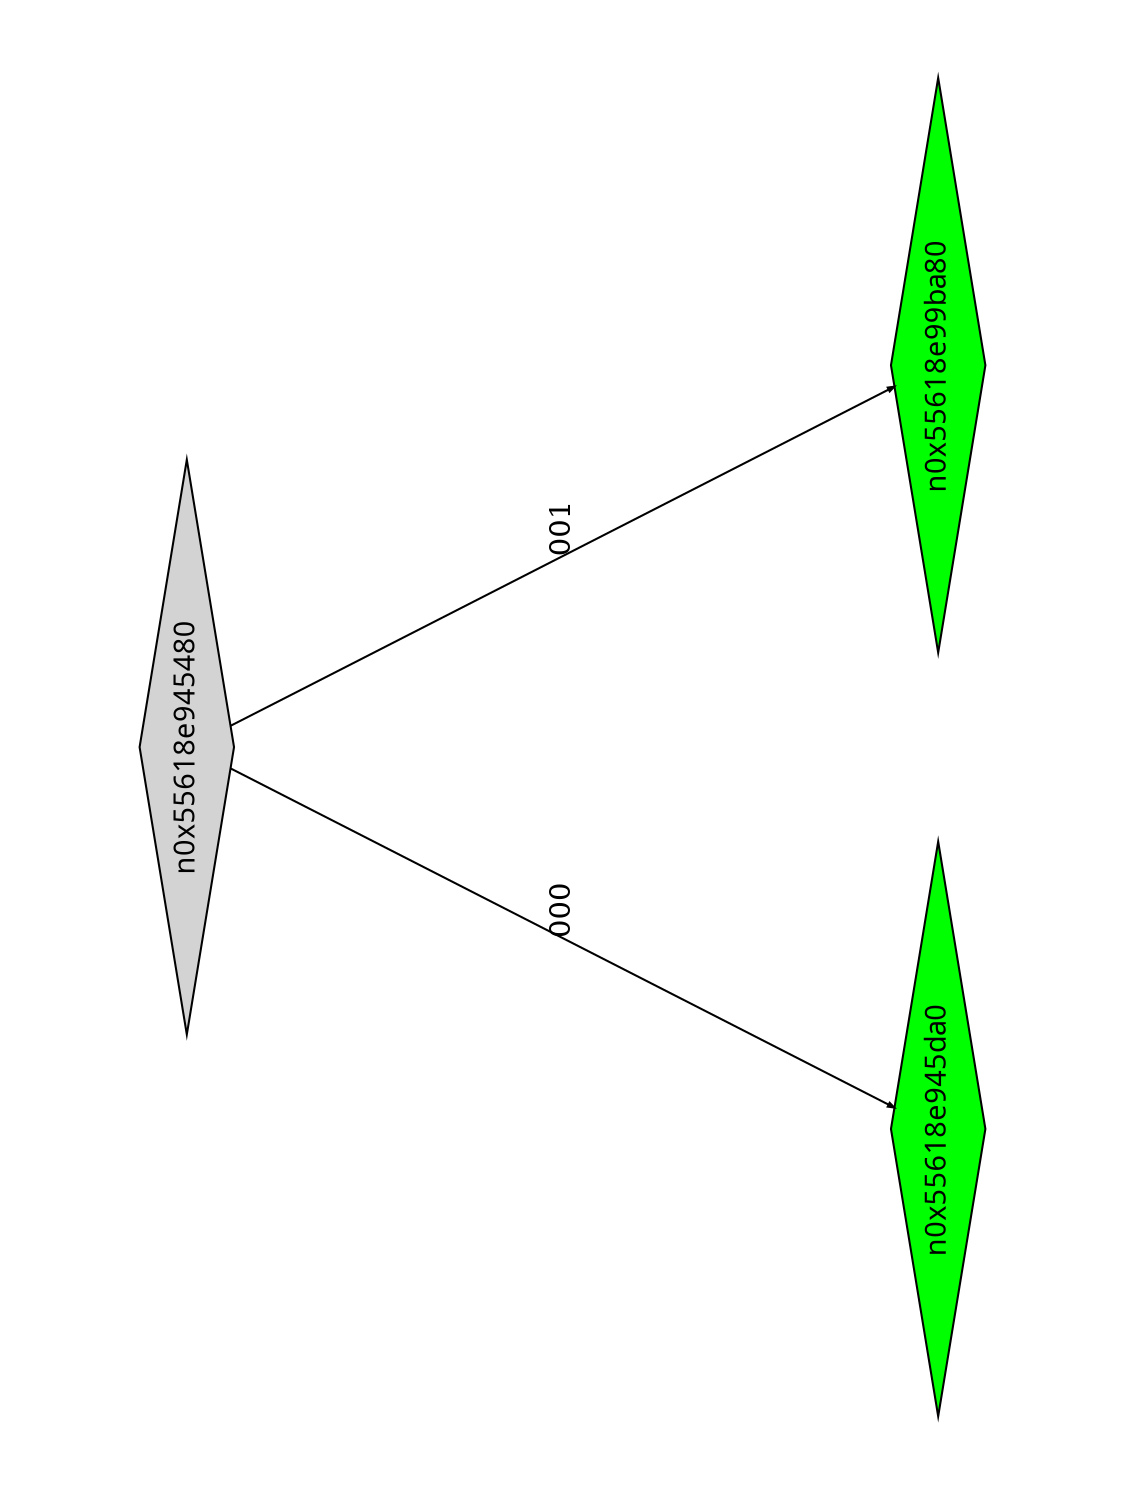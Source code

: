 digraph G {
	size="10,7.5";
	ratio=fill;
	rotate=90;
	center = "true";
	node [style="filled",width=.1,height=.1,fontname="Terminus"]
	edge [arrowsize=.3]
	n0x55618e945480 [shape=diamond];
	n0x55618e945480 -> n0x55618e945da0 [label=000];
	n0x55618e945480 -> n0x55618e99ba80 [label=001];
	n0x55618e99ba80 [shape=diamond,fillcolor=green];
	n0x55618e945da0 [shape=diamond,fillcolor=green];
}
